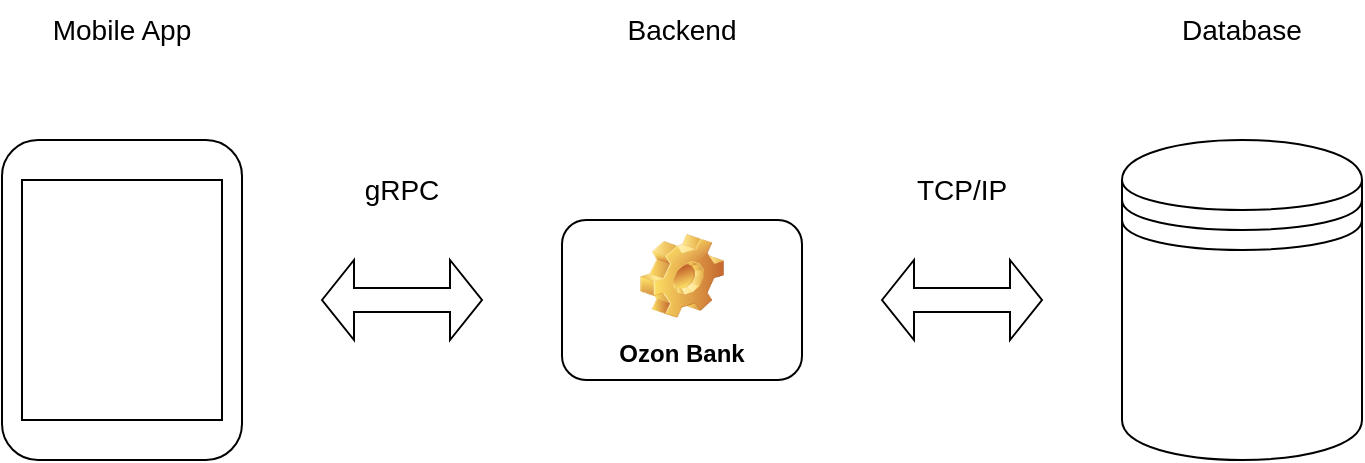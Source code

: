 <mxfile version="24.7.17">
  <diagram name="Страница 1" id="mt56Luzs4vUoFwmHMjQ6">
    <mxGraphModel dx="1368" dy="835" grid="1" gridSize="10" guides="1" tooltips="1" connect="1" arrows="1" fold="1" page="1" pageScale="1" pageWidth="827" pageHeight="1169" math="0" shadow="0">
      <root>
        <mxCell id="0" />
        <mxCell id="1" parent="0" />
        <mxCell id="yWb5lnPY_6RyMhFcuhc4-1" value="" style="shape=datastore;whiteSpace=wrap;html=1;" vertex="1" parent="1">
          <mxGeometry x="600" y="120" width="120" height="160" as="geometry" />
        </mxCell>
        <mxCell id="yWb5lnPY_6RyMhFcuhc4-2" value="&lt;font style=&quot;font-size: 14px;&quot;&gt;Database&lt;/font&gt;" style="text;html=1;align=center;verticalAlign=middle;whiteSpace=wrap;rounded=0;" vertex="1" parent="1">
          <mxGeometry x="600" y="50" width="120" height="30" as="geometry" />
        </mxCell>
        <mxCell id="yWb5lnPY_6RyMhFcuhc4-3" value="" style="rounded=1;whiteSpace=wrap;html=1;" vertex="1" parent="1">
          <mxGeometry x="40" y="120" width="120" height="160" as="geometry" />
        </mxCell>
        <mxCell id="yWb5lnPY_6RyMhFcuhc4-4" value="" style="rounded=0;whiteSpace=wrap;html=1;" vertex="1" parent="1">
          <mxGeometry x="50" y="140" width="100" height="120" as="geometry" />
        </mxCell>
        <mxCell id="yWb5lnPY_6RyMhFcuhc4-5" value="&lt;font style=&quot;font-size: 14px;&quot;&gt;Mobile App&lt;/font&gt;" style="text;html=1;align=center;verticalAlign=middle;whiteSpace=wrap;rounded=0;" vertex="1" parent="1">
          <mxGeometry x="40" y="50" width="120" height="30" as="geometry" />
        </mxCell>
        <mxCell id="yWb5lnPY_6RyMhFcuhc4-6" value="" style="shape=doubleArrow;whiteSpace=wrap;html=1;" vertex="1" parent="1">
          <mxGeometry x="200" y="180" width="80" height="40" as="geometry" />
        </mxCell>
        <mxCell id="yWb5lnPY_6RyMhFcuhc4-7" value="" style="shape=doubleArrow;whiteSpace=wrap;html=1;" vertex="1" parent="1">
          <mxGeometry x="480" y="180" width="80" height="40" as="geometry" />
        </mxCell>
        <mxCell id="yWb5lnPY_6RyMhFcuhc4-8" value="&lt;font style=&quot;font-size: 14px;&quot;&gt;gRPC&lt;/font&gt;" style="text;html=1;align=center;verticalAlign=middle;whiteSpace=wrap;rounded=0;" vertex="1" parent="1">
          <mxGeometry x="200" y="130" width="80" height="30" as="geometry" />
        </mxCell>
        <mxCell id="yWb5lnPY_6RyMhFcuhc4-9" value="&lt;font style=&quot;font-size: 14px;&quot;&gt;TCP/IP&lt;/font&gt;" style="text;html=1;align=center;verticalAlign=middle;whiteSpace=wrap;rounded=0;" vertex="1" parent="1">
          <mxGeometry x="480" y="130" width="80" height="30" as="geometry" />
        </mxCell>
        <mxCell id="yWb5lnPY_6RyMhFcuhc4-11" value="Ozon Bank" style="label;whiteSpace=wrap;html=1;align=center;verticalAlign=bottom;spacingLeft=0;spacingBottom=4;imageAlign=center;imageVerticalAlign=top;image=img/clipart/Gear_128x128.png" vertex="1" parent="1">
          <mxGeometry x="320" y="160" width="120" height="80" as="geometry" />
        </mxCell>
        <mxCell id="yWb5lnPY_6RyMhFcuhc4-12" value="&lt;font style=&quot;font-size: 14px;&quot;&gt;Backend&lt;/font&gt;" style="text;html=1;align=center;verticalAlign=middle;whiteSpace=wrap;rounded=0;" vertex="1" parent="1">
          <mxGeometry x="320" y="50" width="120" height="30" as="geometry" />
        </mxCell>
      </root>
    </mxGraphModel>
  </diagram>
</mxfile>
